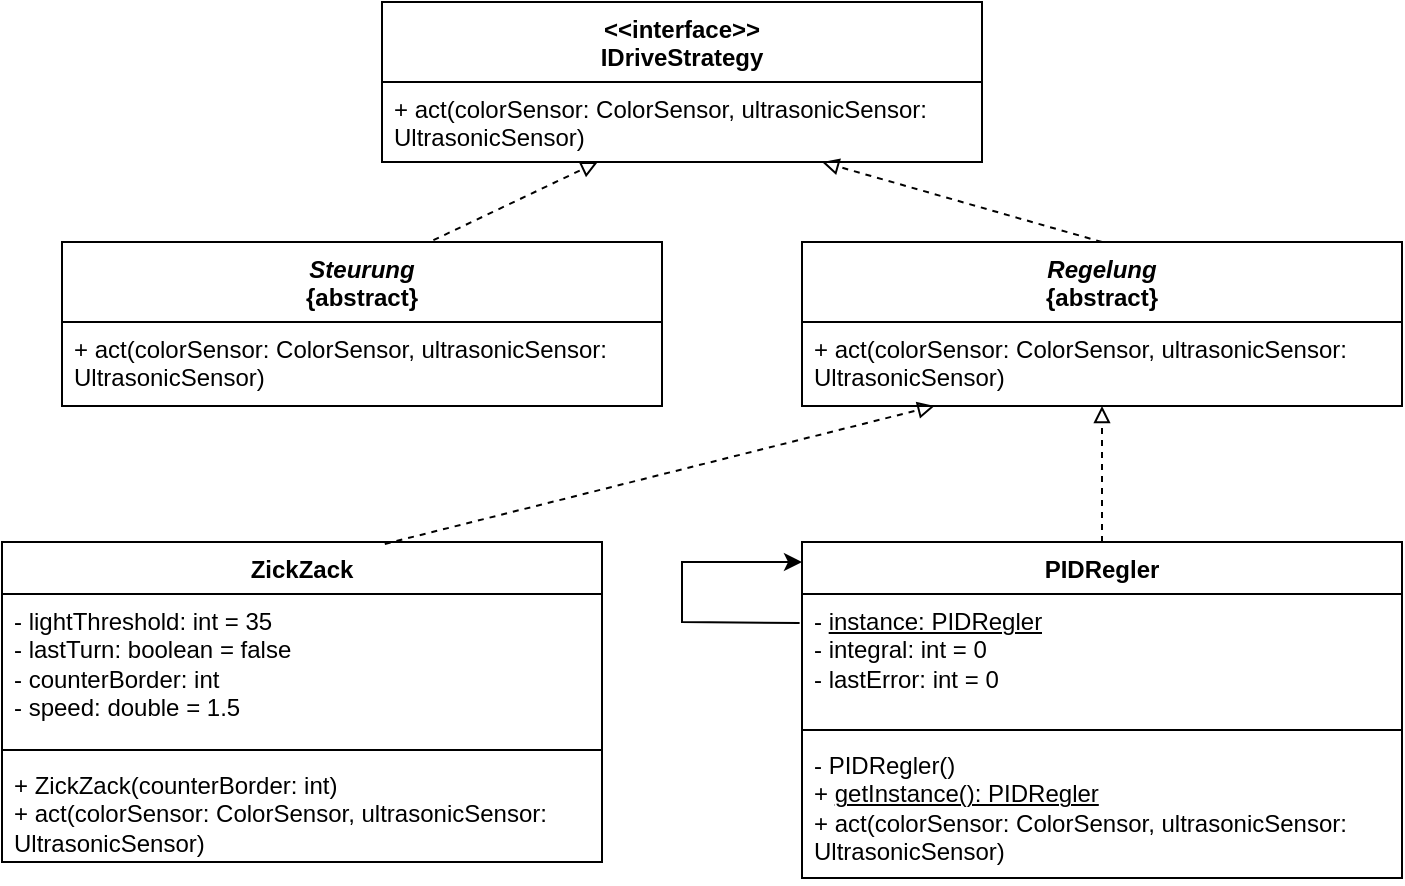 <mxfile version="24.0.9" type="device">
  <diagram name="Seite-1" id="CgkH4DT1xrzoVdUMBnOF">
    <mxGraphModel dx="988" dy="539" grid="1" gridSize="10" guides="1" tooltips="1" connect="1" arrows="1" fold="1" page="1" pageScale="1" pageWidth="827" pageHeight="1169" math="0" shadow="0">
      <root>
        <mxCell id="0" />
        <mxCell id="1" parent="0" />
        <mxCell id="o8OcYZcqPldAyJLZFHr3-32" value="" style="rounded=0;orthogonalLoop=1;jettySize=auto;html=1;dashed=1;endArrow=block;endFill=0;" edge="1" parent="1" source="o8OcYZcqPldAyJLZFHr3-5" target="o8OcYZcqPldAyJLZFHr3-15">
          <mxGeometry relative="1" as="geometry" />
        </mxCell>
        <mxCell id="o8OcYZcqPldAyJLZFHr3-5" value="PIDRegler" style="swimlane;fontStyle=1;align=center;verticalAlign=top;childLayout=stackLayout;horizontal=1;startSize=26;horizontalStack=0;resizeParent=1;resizeParentMax=0;resizeLast=0;collapsible=1;marginBottom=0;whiteSpace=wrap;html=1;" vertex="1" parent="1">
          <mxGeometry x="440" y="350" width="300" height="168" as="geometry" />
        </mxCell>
        <mxCell id="o8OcYZcqPldAyJLZFHr3-6" value="- &lt;u&gt;instance: PIDRegler&lt;/u&gt;&lt;div&gt;- integral: int = 0&lt;/div&gt;&lt;div&gt;- lastError: int = 0&lt;/div&gt;" style="text;strokeColor=none;fillColor=none;align=left;verticalAlign=top;spacingLeft=4;spacingRight=4;overflow=hidden;rotatable=0;points=[[0,0.5],[1,0.5]];portConstraint=eastwest;whiteSpace=wrap;html=1;" vertex="1" parent="o8OcYZcqPldAyJLZFHr3-5">
          <mxGeometry y="26" width="300" height="64" as="geometry" />
        </mxCell>
        <mxCell id="o8OcYZcqPldAyJLZFHr3-7" value="" style="line;strokeWidth=1;fillColor=none;align=left;verticalAlign=middle;spacingTop=-1;spacingLeft=3;spacingRight=3;rotatable=0;labelPosition=right;points=[];portConstraint=eastwest;strokeColor=inherit;" vertex="1" parent="o8OcYZcqPldAyJLZFHr3-5">
          <mxGeometry y="90" width="300" height="8" as="geometry" />
        </mxCell>
        <mxCell id="o8OcYZcqPldAyJLZFHr3-8" value="- PIDRegler()&lt;div&gt;+ &lt;u&gt;getInstance(): PIDRegler&lt;/u&gt;&lt;/div&gt;&lt;div&gt;+ act(colorSensor: ColorSensor, ultrasonicSensor: UltrasonicSensor)&lt;/div&gt;" style="text;strokeColor=none;fillColor=none;align=left;verticalAlign=top;spacingLeft=4;spacingRight=4;overflow=hidden;rotatable=0;points=[[0,0.5],[1,0.5]];portConstraint=eastwest;whiteSpace=wrap;html=1;" vertex="1" parent="o8OcYZcqPldAyJLZFHr3-5">
          <mxGeometry y="98" width="300" height="70" as="geometry" />
        </mxCell>
        <mxCell id="o8OcYZcqPldAyJLZFHr3-11" value="" style="endArrow=classic;html=1;rounded=0;exitX=-0.004;exitY=0.227;exitDx=0;exitDy=0;exitPerimeter=0;" edge="1" parent="o8OcYZcqPldAyJLZFHr3-5" source="o8OcYZcqPldAyJLZFHr3-6">
          <mxGeometry width="50" height="50" relative="1" as="geometry">
            <mxPoint x="-10" y="40" as="sourcePoint" />
            <mxPoint y="10" as="targetPoint" />
            <Array as="points">
              <mxPoint x="-60" y="40" />
              <mxPoint x="-60" y="10" />
            </Array>
          </mxGeometry>
        </mxCell>
        <mxCell id="o8OcYZcqPldAyJLZFHr3-12" value="&lt;i&gt;Regelung&lt;/i&gt;&lt;div&gt;{abstract}&lt;/div&gt;" style="swimlane;fontStyle=1;align=center;verticalAlign=top;childLayout=stackLayout;horizontal=1;startSize=40;horizontalStack=0;resizeParent=1;resizeParentMax=0;resizeLast=0;collapsible=1;marginBottom=0;whiteSpace=wrap;html=1;" vertex="1" parent="1">
          <mxGeometry x="440" y="200" width="300" height="82" as="geometry" />
        </mxCell>
        <mxCell id="o8OcYZcqPldAyJLZFHr3-15" value="+ act(colorSensor: ColorSensor, ultrasonicSensor: UltrasonicSensor)" style="text;strokeColor=none;fillColor=none;align=left;verticalAlign=top;spacingLeft=4;spacingRight=4;overflow=hidden;rotatable=0;points=[[0,0.5],[1,0.5]];portConstraint=eastwest;whiteSpace=wrap;html=1;" vertex="1" parent="o8OcYZcqPldAyJLZFHr3-12">
          <mxGeometry y="40" width="300" height="42" as="geometry" />
        </mxCell>
        <mxCell id="o8OcYZcqPldAyJLZFHr3-21" value="&amp;lt;&amp;lt;interface&amp;gt;&amp;gt;&lt;div&gt;IDriveStrategy&lt;/div&gt;" style="swimlane;fontStyle=1;align=center;verticalAlign=top;childLayout=stackLayout;horizontal=1;startSize=40;horizontalStack=0;resizeParent=1;resizeParentMax=0;resizeLast=0;collapsible=1;marginBottom=0;whiteSpace=wrap;html=1;" vertex="1" parent="1">
          <mxGeometry x="230" y="80" width="300" height="80" as="geometry" />
        </mxCell>
        <mxCell id="o8OcYZcqPldAyJLZFHr3-22" value="+ act(colorSensor: ColorSensor, ultrasonicSensor: UltrasonicSensor)" style="text;strokeColor=none;fillColor=none;align=left;verticalAlign=top;spacingLeft=4;spacingRight=4;overflow=hidden;rotatable=0;points=[[0,0.5],[1,0.5]];portConstraint=eastwest;whiteSpace=wrap;html=1;" vertex="1" parent="o8OcYZcqPldAyJLZFHr3-21">
          <mxGeometry y="40" width="300" height="40" as="geometry" />
        </mxCell>
        <mxCell id="o8OcYZcqPldAyJLZFHr3-25" value="&lt;i&gt;Steurung&lt;/i&gt;&lt;div&gt;{abstract}&lt;/div&gt;" style="swimlane;fontStyle=1;align=center;verticalAlign=top;childLayout=stackLayout;horizontal=1;startSize=40;horizontalStack=0;resizeParent=1;resizeParentMax=0;resizeLast=0;collapsible=1;marginBottom=0;whiteSpace=wrap;html=1;" vertex="1" parent="1">
          <mxGeometry x="70" y="200" width="300" height="82" as="geometry" />
        </mxCell>
        <mxCell id="o8OcYZcqPldAyJLZFHr3-26" value="+ act(colorSensor: ColorSensor, ultrasonicSensor: UltrasonicSensor)" style="text;strokeColor=none;fillColor=none;align=left;verticalAlign=top;spacingLeft=4;spacingRight=4;overflow=hidden;rotatable=0;points=[[0,0.5],[1,0.5]];portConstraint=eastwest;whiteSpace=wrap;html=1;" vertex="1" parent="o8OcYZcqPldAyJLZFHr3-25">
          <mxGeometry y="40" width="300" height="42" as="geometry" />
        </mxCell>
        <mxCell id="o8OcYZcqPldAyJLZFHr3-27" value="ZickZack" style="swimlane;fontStyle=1;align=center;verticalAlign=top;childLayout=stackLayout;horizontal=1;startSize=26;horizontalStack=0;resizeParent=1;resizeParentMax=0;resizeLast=0;collapsible=1;marginBottom=0;whiteSpace=wrap;html=1;" vertex="1" parent="1">
          <mxGeometry x="40" y="350" width="300" height="160" as="geometry" />
        </mxCell>
        <mxCell id="o8OcYZcqPldAyJLZFHr3-28" value="- lightThreshold: int = 35&lt;div&gt;- lastTurn: boolean = false&lt;/div&gt;&lt;div&gt;- counterBorder: int&lt;/div&gt;&lt;div&gt;- speed: double = 1.5&lt;/div&gt;" style="text;strokeColor=none;fillColor=none;align=left;verticalAlign=top;spacingLeft=4;spacingRight=4;overflow=hidden;rotatable=0;points=[[0,0.5],[1,0.5]];portConstraint=eastwest;whiteSpace=wrap;html=1;" vertex="1" parent="o8OcYZcqPldAyJLZFHr3-27">
          <mxGeometry y="26" width="300" height="74" as="geometry" />
        </mxCell>
        <mxCell id="o8OcYZcqPldAyJLZFHr3-29" value="" style="line;strokeWidth=1;fillColor=none;align=left;verticalAlign=middle;spacingTop=-1;spacingLeft=3;spacingRight=3;rotatable=0;labelPosition=right;points=[];portConstraint=eastwest;strokeColor=inherit;" vertex="1" parent="o8OcYZcqPldAyJLZFHr3-27">
          <mxGeometry y="100" width="300" height="8" as="geometry" />
        </mxCell>
        <mxCell id="o8OcYZcqPldAyJLZFHr3-30" value="+ ZickZack(counterBorder: int)&lt;div&gt;+ act(colorSensor: ColorSensor, ultrasonicSensor: UltrasonicSensor)&lt;/div&gt;" style="text;strokeColor=none;fillColor=none;align=left;verticalAlign=top;spacingLeft=4;spacingRight=4;overflow=hidden;rotatable=0;points=[[0,0.5],[1,0.5]];portConstraint=eastwest;whiteSpace=wrap;html=1;" vertex="1" parent="o8OcYZcqPldAyJLZFHr3-27">
          <mxGeometry y="108" width="300" height="52" as="geometry" />
        </mxCell>
        <mxCell id="o8OcYZcqPldAyJLZFHr3-33" value="" style="rounded=0;orthogonalLoop=1;jettySize=auto;html=1;dashed=1;endArrow=block;endFill=0;exitX=0.638;exitY=0.006;exitDx=0;exitDy=0;exitPerimeter=0;" edge="1" parent="1" source="o8OcYZcqPldAyJLZFHr3-27" target="o8OcYZcqPldAyJLZFHr3-15">
          <mxGeometry relative="1" as="geometry">
            <mxPoint x="600" y="360" as="sourcePoint" />
            <mxPoint x="600" y="292" as="targetPoint" />
          </mxGeometry>
        </mxCell>
        <mxCell id="o8OcYZcqPldAyJLZFHr3-34" value="" style="rounded=0;orthogonalLoop=1;jettySize=auto;html=1;dashed=1;endArrow=block;endFill=0;exitX=0.5;exitY=0;exitDx=0;exitDy=0;" edge="1" parent="1" source="o8OcYZcqPldAyJLZFHr3-12" target="o8OcYZcqPldAyJLZFHr3-22">
          <mxGeometry relative="1" as="geometry">
            <mxPoint x="610" y="370" as="sourcePoint" />
            <mxPoint x="610" y="302" as="targetPoint" />
          </mxGeometry>
        </mxCell>
        <mxCell id="o8OcYZcqPldAyJLZFHr3-35" value="" style="rounded=0;orthogonalLoop=1;jettySize=auto;html=1;dashed=1;endArrow=block;endFill=0;exitX=0.619;exitY=-0.011;exitDx=0;exitDy=0;exitPerimeter=0;" edge="1" parent="1" source="o8OcYZcqPldAyJLZFHr3-25" target="o8OcYZcqPldAyJLZFHr3-22">
          <mxGeometry relative="1" as="geometry">
            <mxPoint x="620" y="380" as="sourcePoint" />
            <mxPoint x="620" y="312" as="targetPoint" />
          </mxGeometry>
        </mxCell>
      </root>
    </mxGraphModel>
  </diagram>
</mxfile>
